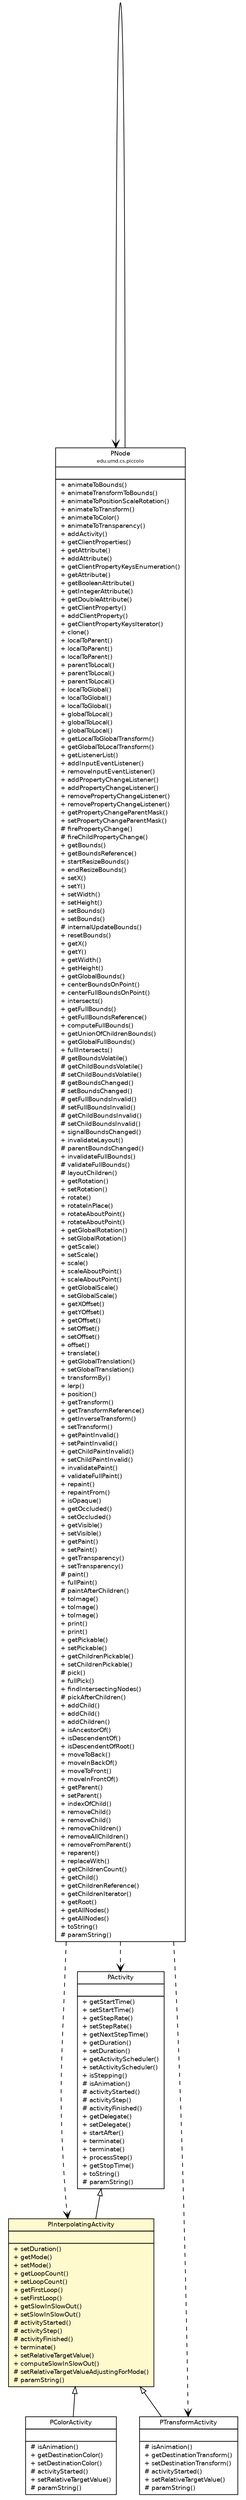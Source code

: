 #!/usr/local/bin/dot
#
# Class diagram 
# Generated by UmlGraph version 4.6 (http://www.spinellis.gr/sw/umlgraph)
#

digraph G {
	edge [fontname="Helvetica",fontsize=10,labelfontname="Helvetica",labelfontsize=10];
	node [fontname="Helvetica",fontsize=10,shape=plaintext];
	// edu.umd.cs.piccolo.PNode
	c1426 [label=<<table border="0" cellborder="1" cellspacing="0" cellpadding="2" port="p" href="../PNode.html">
		<tr><td><table border="0" cellspacing="0" cellpadding="1">
			<tr><td> PNode </td></tr>
			<tr><td><font point-size="7.0"> edu.umd.cs.piccolo </font></td></tr>
		</table></td></tr>
		<tr><td><table border="0" cellspacing="0" cellpadding="1">
			<tr><td align="left">  </td></tr>
		</table></td></tr>
		<tr><td><table border="0" cellspacing="0" cellpadding="1">
			<tr><td align="left"> + animateToBounds() </td></tr>
			<tr><td align="left"> + animateTransformToBounds() </td></tr>
			<tr><td align="left"> + animateToPositionScaleRotation() </td></tr>
			<tr><td align="left"> + animateToTransform() </td></tr>
			<tr><td align="left"> + animateToColor() </td></tr>
			<tr><td align="left"> + animateToTransparency() </td></tr>
			<tr><td align="left"> + addActivity() </td></tr>
			<tr><td align="left"> + getClientProperties() </td></tr>
			<tr><td align="left"> + getAttribute() </td></tr>
			<tr><td align="left"> + addAttribute() </td></tr>
			<tr><td align="left"> + getClientPropertyKeysEnumeration() </td></tr>
			<tr><td align="left"> + getAttribute() </td></tr>
			<tr><td align="left"> + getBooleanAttribute() </td></tr>
			<tr><td align="left"> + getIntegerAttribute() </td></tr>
			<tr><td align="left"> + getDoubleAttribute() </td></tr>
			<tr><td align="left"> + getClientProperty() </td></tr>
			<tr><td align="left"> + addClientProperty() </td></tr>
			<tr><td align="left"> + getClientPropertyKeysIterator() </td></tr>
			<tr><td align="left"> + clone() </td></tr>
			<tr><td align="left"> + localToParent() </td></tr>
			<tr><td align="left"> + localToParent() </td></tr>
			<tr><td align="left"> + localToParent() </td></tr>
			<tr><td align="left"> + parentToLocal() </td></tr>
			<tr><td align="left"> + parentToLocal() </td></tr>
			<tr><td align="left"> + parentToLocal() </td></tr>
			<tr><td align="left"> + localToGlobal() </td></tr>
			<tr><td align="left"> + localToGlobal() </td></tr>
			<tr><td align="left"> + localToGlobal() </td></tr>
			<tr><td align="left"> + globalToLocal() </td></tr>
			<tr><td align="left"> + globalToLocal() </td></tr>
			<tr><td align="left"> + globalToLocal() </td></tr>
			<tr><td align="left"> + getLocalToGlobalTransform() </td></tr>
			<tr><td align="left"> + getGlobalToLocalTransform() </td></tr>
			<tr><td align="left"> + getListenerList() </td></tr>
			<tr><td align="left"> + addInputEventListener() </td></tr>
			<tr><td align="left"> + removeInputEventListener() </td></tr>
			<tr><td align="left"> + addPropertyChangeListener() </td></tr>
			<tr><td align="left"> + addPropertyChangeListener() </td></tr>
			<tr><td align="left"> + removePropertyChangeListener() </td></tr>
			<tr><td align="left"> + removePropertyChangeListener() </td></tr>
			<tr><td align="left"> + getPropertyChangeParentMask() </td></tr>
			<tr><td align="left"> + setPropertyChangeParentMask() </td></tr>
			<tr><td align="left"> # firePropertyChange() </td></tr>
			<tr><td align="left"> # fireChildPropertyChange() </td></tr>
			<tr><td align="left"> + getBounds() </td></tr>
			<tr><td align="left"> + getBoundsReference() </td></tr>
			<tr><td align="left"> + startResizeBounds() </td></tr>
			<tr><td align="left"> + endResizeBounds() </td></tr>
			<tr><td align="left"> + setX() </td></tr>
			<tr><td align="left"> + setY() </td></tr>
			<tr><td align="left"> + setWidth() </td></tr>
			<tr><td align="left"> + setHeight() </td></tr>
			<tr><td align="left"> + setBounds() </td></tr>
			<tr><td align="left"> + setBounds() </td></tr>
			<tr><td align="left"> # internalUpdateBounds() </td></tr>
			<tr><td align="left"> + resetBounds() </td></tr>
			<tr><td align="left"> + getX() </td></tr>
			<tr><td align="left"> + getY() </td></tr>
			<tr><td align="left"> + getWidth() </td></tr>
			<tr><td align="left"> + getHeight() </td></tr>
			<tr><td align="left"> + getGlobalBounds() </td></tr>
			<tr><td align="left"> + centerBoundsOnPoint() </td></tr>
			<tr><td align="left"> + centerFullBoundsOnPoint() </td></tr>
			<tr><td align="left"> + intersects() </td></tr>
			<tr><td align="left"> + getFullBounds() </td></tr>
			<tr><td align="left"> + getFullBoundsReference() </td></tr>
			<tr><td align="left"> + computeFullBounds() </td></tr>
			<tr><td align="left"> + getUnionOfChildrenBounds() </td></tr>
			<tr><td align="left"> + getGlobalFullBounds() </td></tr>
			<tr><td align="left"> + fullIntersects() </td></tr>
			<tr><td align="left"> # getBoundsVolatile() </td></tr>
			<tr><td align="left"> # getChildBoundsVolatile() </td></tr>
			<tr><td align="left"> # setChildBoundsVolatile() </td></tr>
			<tr><td align="left"> # getBoundsChanged() </td></tr>
			<tr><td align="left"> # setBoundsChanged() </td></tr>
			<tr><td align="left"> # getFullBoundsInvalid() </td></tr>
			<tr><td align="left"> # setFullBoundsInvalid() </td></tr>
			<tr><td align="left"> # getChildBoundsInvalid() </td></tr>
			<tr><td align="left"> # setChildBoundsInvalid() </td></tr>
			<tr><td align="left"> + signalBoundsChanged() </td></tr>
			<tr><td align="left"> + invalidateLayout() </td></tr>
			<tr><td align="left"> # parentBoundsChanged() </td></tr>
			<tr><td align="left"> + invalidateFullBounds() </td></tr>
			<tr><td align="left"> # validateFullBounds() </td></tr>
			<tr><td align="left"> # layoutChildren() </td></tr>
			<tr><td align="left"> + getRotation() </td></tr>
			<tr><td align="left"> + setRotation() </td></tr>
			<tr><td align="left"> + rotate() </td></tr>
			<tr><td align="left"> + rotateInPlace() </td></tr>
			<tr><td align="left"> + rotateAboutPoint() </td></tr>
			<tr><td align="left"> + rotateAboutPoint() </td></tr>
			<tr><td align="left"> + getGlobalRotation() </td></tr>
			<tr><td align="left"> + setGlobalRotation() </td></tr>
			<tr><td align="left"> + getScale() </td></tr>
			<tr><td align="left"> + setScale() </td></tr>
			<tr><td align="left"> + scale() </td></tr>
			<tr><td align="left"> + scaleAboutPoint() </td></tr>
			<tr><td align="left"> + scaleAboutPoint() </td></tr>
			<tr><td align="left"> + getGlobalScale() </td></tr>
			<tr><td align="left"> + setGlobalScale() </td></tr>
			<tr><td align="left"> + getXOffset() </td></tr>
			<tr><td align="left"> + getYOffset() </td></tr>
			<tr><td align="left"> + getOffset() </td></tr>
			<tr><td align="left"> + setOffset() </td></tr>
			<tr><td align="left"> + setOffset() </td></tr>
			<tr><td align="left"> + offset() </td></tr>
			<tr><td align="left"> + translate() </td></tr>
			<tr><td align="left"> + getGlobalTranslation() </td></tr>
			<tr><td align="left"> + setGlobalTranslation() </td></tr>
			<tr><td align="left"> + transformBy() </td></tr>
			<tr><td align="left"> + lerp() </td></tr>
			<tr><td align="left"> + position() </td></tr>
			<tr><td align="left"> + getTransform() </td></tr>
			<tr><td align="left"> + getTransformReference() </td></tr>
			<tr><td align="left"> + getInverseTransform() </td></tr>
			<tr><td align="left"> + setTransform() </td></tr>
			<tr><td align="left"> + getPaintInvalid() </td></tr>
			<tr><td align="left"> + setPaintInvalid() </td></tr>
			<tr><td align="left"> + getChildPaintInvalid() </td></tr>
			<tr><td align="left"> + setChildPaintInvalid() </td></tr>
			<tr><td align="left"> + invalidatePaint() </td></tr>
			<tr><td align="left"> + validateFullPaint() </td></tr>
			<tr><td align="left"> + repaint() </td></tr>
			<tr><td align="left"> + repaintFrom() </td></tr>
			<tr><td align="left"> + isOpaque() </td></tr>
			<tr><td align="left"> + getOccluded() </td></tr>
			<tr><td align="left"> + setOccluded() </td></tr>
			<tr><td align="left"> + getVisible() </td></tr>
			<tr><td align="left"> + setVisible() </td></tr>
			<tr><td align="left"> + getPaint() </td></tr>
			<tr><td align="left"> + setPaint() </td></tr>
			<tr><td align="left"> + getTransparency() </td></tr>
			<tr><td align="left"> + setTransparency() </td></tr>
			<tr><td align="left"> # paint() </td></tr>
			<tr><td align="left"> + fullPaint() </td></tr>
			<tr><td align="left"> # paintAfterChildren() </td></tr>
			<tr><td align="left"> + toImage() </td></tr>
			<tr><td align="left"> + toImage() </td></tr>
			<tr><td align="left"> + toImage() </td></tr>
			<tr><td align="left"> + print() </td></tr>
			<tr><td align="left"> + print() </td></tr>
			<tr><td align="left"> + getPickable() </td></tr>
			<tr><td align="left"> + setPickable() </td></tr>
			<tr><td align="left"> + getChildrenPickable() </td></tr>
			<tr><td align="left"> + setChildrenPickable() </td></tr>
			<tr><td align="left"> # pick() </td></tr>
			<tr><td align="left"> + fullPick() </td></tr>
			<tr><td align="left"> + findIntersectingNodes() </td></tr>
			<tr><td align="left"> # pickAfterChildren() </td></tr>
			<tr><td align="left"> + addChild() </td></tr>
			<tr><td align="left"> + addChild() </td></tr>
			<tr><td align="left"> + addChildren() </td></tr>
			<tr><td align="left"> + isAncestorOf() </td></tr>
			<tr><td align="left"> + isDescendentOf() </td></tr>
			<tr><td align="left"> + isDescendentOfRoot() </td></tr>
			<tr><td align="left"> + moveToBack() </td></tr>
			<tr><td align="left"> + moveInBackOf() </td></tr>
			<tr><td align="left"> + moveToFront() </td></tr>
			<tr><td align="left"> + moveInFrontOf() </td></tr>
			<tr><td align="left"> + getParent() </td></tr>
			<tr><td align="left"> + setParent() </td></tr>
			<tr><td align="left"> + indexOfChild() </td></tr>
			<tr><td align="left"> + removeChild() </td></tr>
			<tr><td align="left"> + removeChild() </td></tr>
			<tr><td align="left"> + removeChildren() </td></tr>
			<tr><td align="left"> + removeAllChildren() </td></tr>
			<tr><td align="left"> + removeFromParent() </td></tr>
			<tr><td align="left"> + reparent() </td></tr>
			<tr><td align="left"> + replaceWith() </td></tr>
			<tr><td align="left"> + getChildrenCount() </td></tr>
			<tr><td align="left"> + getChild() </td></tr>
			<tr><td align="left"> + getChildrenReference() </td></tr>
			<tr><td align="left"> + getChildrenIterator() </td></tr>
			<tr><td align="left"> + getRoot() </td></tr>
			<tr><td align="left"> + getAllNodes() </td></tr>
			<tr><td align="left"> + getAllNodes() </td></tr>
			<tr><td align="left"> + toString() </td></tr>
			<tr><td align="left"> # paramString() </td></tr>
		</table></td></tr>
		</table>>, fontname="Helvetica", fontcolor="black", fontsize=9.0];
	// edu.umd.cs.piccolo.activities.PInterpolatingActivity
	c1445 [label=<<table border="0" cellborder="1" cellspacing="0" cellpadding="2" port="p" bgcolor="lemonChiffon" href="./PInterpolatingActivity.html">
		<tr><td><table border="0" cellspacing="0" cellpadding="1">
			<tr><td> PInterpolatingActivity </td></tr>
		</table></td></tr>
		<tr><td><table border="0" cellspacing="0" cellpadding="1">
			<tr><td align="left">  </td></tr>
		</table></td></tr>
		<tr><td><table border="0" cellspacing="0" cellpadding="1">
			<tr><td align="left"> + setDuration() </td></tr>
			<tr><td align="left"> + getMode() </td></tr>
			<tr><td align="left"> + setMode() </td></tr>
			<tr><td align="left"> + getLoopCount() </td></tr>
			<tr><td align="left"> + setLoopCount() </td></tr>
			<tr><td align="left"> + getFirstLoop() </td></tr>
			<tr><td align="left"> + setFirstLoop() </td></tr>
			<tr><td align="left"> + getSlowInSlowOut() </td></tr>
			<tr><td align="left"> + setSlowInSlowOut() </td></tr>
			<tr><td align="left"> # activityStarted() </td></tr>
			<tr><td align="left"> # activityStep() </td></tr>
			<tr><td align="left"> # activityFinished() </td></tr>
			<tr><td align="left"> + terminate() </td></tr>
			<tr><td align="left"> + setRelativeTargetValue() </td></tr>
			<tr><td align="left"> + computeSlowInSlowOut() </td></tr>
			<tr><td align="left"> # setRelativeTargetValueAdjustingForMode() </td></tr>
			<tr><td align="left"> # paramString() </td></tr>
		</table></td></tr>
		</table>>, fontname="Helvetica", fontcolor="black", fontsize=9.0];
	// edu.umd.cs.piccolo.activities.PColorActivity
	c1446 [label=<<table border="0" cellborder="1" cellspacing="0" cellpadding="2" port="p" href="./PColorActivity.html">
		<tr><td><table border="0" cellspacing="0" cellpadding="1">
			<tr><td> PColorActivity </td></tr>
		</table></td></tr>
		<tr><td><table border="0" cellspacing="0" cellpadding="1">
			<tr><td align="left">  </td></tr>
		</table></td></tr>
		<tr><td><table border="0" cellspacing="0" cellpadding="1">
			<tr><td align="left"> # isAnimation() </td></tr>
			<tr><td align="left"> + getDestinationColor() </td></tr>
			<tr><td align="left"> + setDestinationColor() </td></tr>
			<tr><td align="left"> # activityStarted() </td></tr>
			<tr><td align="left"> + setRelativeTargetValue() </td></tr>
			<tr><td align="left"> # paramString() </td></tr>
		</table></td></tr>
		</table>>, fontname="Helvetica", fontcolor="black", fontsize=9.0];
	// edu.umd.cs.piccolo.activities.PTransformActivity
	c1448 [label=<<table border="0" cellborder="1" cellspacing="0" cellpadding="2" port="p" href="./PTransformActivity.html">
		<tr><td><table border="0" cellspacing="0" cellpadding="1">
			<tr><td> PTransformActivity </td></tr>
		</table></td></tr>
		<tr><td><table border="0" cellspacing="0" cellpadding="1">
			<tr><td align="left">  </td></tr>
		</table></td></tr>
		<tr><td><table border="0" cellspacing="0" cellpadding="1">
			<tr><td align="left"> # isAnimation() </td></tr>
			<tr><td align="left"> + getDestinationTransform() </td></tr>
			<tr><td align="left"> + setDestinationTransform() </td></tr>
			<tr><td align="left"> # activityStarted() </td></tr>
			<tr><td align="left"> + setRelativeTargetValue() </td></tr>
			<tr><td align="left"> # paramString() </td></tr>
		</table></td></tr>
		</table>>, fontname="Helvetica", fontcolor="black", fontsize=9.0];
	// edu.umd.cs.piccolo.activities.PActivity
	c1451 [label=<<table border="0" cellborder="1" cellspacing="0" cellpadding="2" port="p" href="./PActivity.html">
		<tr><td><table border="0" cellspacing="0" cellpadding="1">
			<tr><td> PActivity </td></tr>
		</table></td></tr>
		<tr><td><table border="0" cellspacing="0" cellpadding="1">
			<tr><td align="left">  </td></tr>
		</table></td></tr>
		<tr><td><table border="0" cellspacing="0" cellpadding="1">
			<tr><td align="left"> + getStartTime() </td></tr>
			<tr><td align="left"> + setStartTime() </td></tr>
			<tr><td align="left"> + getStepRate() </td></tr>
			<tr><td align="left"> + setStepRate() </td></tr>
			<tr><td align="left"> + getNextStepTime() </td></tr>
			<tr><td align="left"> + getDuration() </td></tr>
			<tr><td align="left"> + setDuration() </td></tr>
			<tr><td align="left"> + getActivityScheduler() </td></tr>
			<tr><td align="left"> + setActivityScheduler() </td></tr>
			<tr><td align="left"> + isStepping() </td></tr>
			<tr><td align="left"> # isAnimation() </td></tr>
			<tr><td align="left"> # activityStarted() </td></tr>
			<tr><td align="left"> # activityStep() </td></tr>
			<tr><td align="left"> # activityFinished() </td></tr>
			<tr><td align="left"> + getDelegate() </td></tr>
			<tr><td align="left"> + setDelegate() </td></tr>
			<tr><td align="left"> + startAfter() </td></tr>
			<tr><td align="left"> + terminate() </td></tr>
			<tr><td align="left"> + terminate() </td></tr>
			<tr><td align="left"> + processStep() </td></tr>
			<tr><td align="left"> + getStopTime() </td></tr>
			<tr><td align="left"> + toString() </td></tr>
			<tr><td align="left"> # paramString() </td></tr>
		</table></td></tr>
		</table>>, fontname="Helvetica", fontcolor="black", fontsize=9.0];
	//edu.umd.cs.piccolo.activities.PInterpolatingActivity extends edu.umd.cs.piccolo.activities.PActivity
	c1451:p -> c1445:p [dir=back,arrowtail=empty];
	//edu.umd.cs.piccolo.activities.PColorActivity extends edu.umd.cs.piccolo.activities.PInterpolatingActivity
	c1445:p -> c1446:p [dir=back,arrowtail=empty];
	//edu.umd.cs.piccolo.activities.PTransformActivity extends edu.umd.cs.piccolo.activities.PInterpolatingActivity
	c1445:p -> c1448:p [dir=back,arrowtail=empty];
	// edu.umd.cs.piccolo.PNode NAVASSOC edu.umd.cs.piccolo.PNode
	c1426:p -> c1426:p [taillabel="", label="", headlabel="", fontname="Helvetica", fontcolor="black", fontsize=10.0, color="black", arrowhead=open];
	// edu.umd.cs.piccolo.PNode DEPEND edu.umd.cs.piccolo.activities.PActivity
	c1426:p -> c1451:p [taillabel="", label="", headlabel="", fontname="Helvetica", fontcolor="black", fontsize=10.0, color="black", arrowhead=open, style=dashed];
	// edu.umd.cs.piccolo.PNode DEPEND edu.umd.cs.piccolo.activities.PTransformActivity
	c1426:p -> c1448:p [taillabel="", label="", headlabel="", fontname="Helvetica", fontcolor="black", fontsize=10.0, color="black", arrowhead=open, style=dashed];
	// edu.umd.cs.piccolo.PNode DEPEND edu.umd.cs.piccolo.activities.PInterpolatingActivity
	c1426:p -> c1445:p [taillabel="", label="", headlabel="", fontname="Helvetica", fontcolor="black", fontsize=10.0, color="black", arrowhead=open, style=dashed];
}

